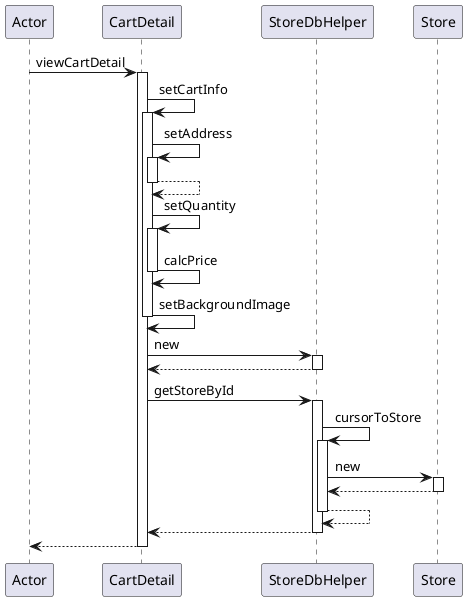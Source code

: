 @startuml
participant Actor
Actor -> CartDetail : viewCartDetail
activate CartDetail
CartDetail -> CartDetail : setCartInfo
activate CartDetail
CartDetail -> CartDetail : setAddress
activate CartDetail
CartDetail --> CartDetail
deactivate CartDetail
CartDetail -> CartDetail : setQuantity
activate CartDetail
CartDetail -> CartDetail : calcPrice
deactivate CartDetail
CartDetail -> CartDetail : setBackgroundImage
deactivate CartDetail
CartDetail -> StoreDbHelper : new
activate StoreDbHelper
StoreDbHelper --> CartDetail
deactivate StoreDbHelper
CartDetail -> StoreDbHelper : getStoreById
activate StoreDbHelper
StoreDbHelper -> StoreDbHelper : cursorToStore
activate StoreDbHelper
StoreDbHelper -> Store : new
activate Store
Store --> StoreDbHelper
deactivate Store
StoreDbHelper --> StoreDbHelper
deactivate StoreDbHelper
StoreDbHelper --> CartDetail
deactivate StoreDbHelper
return
@enduml